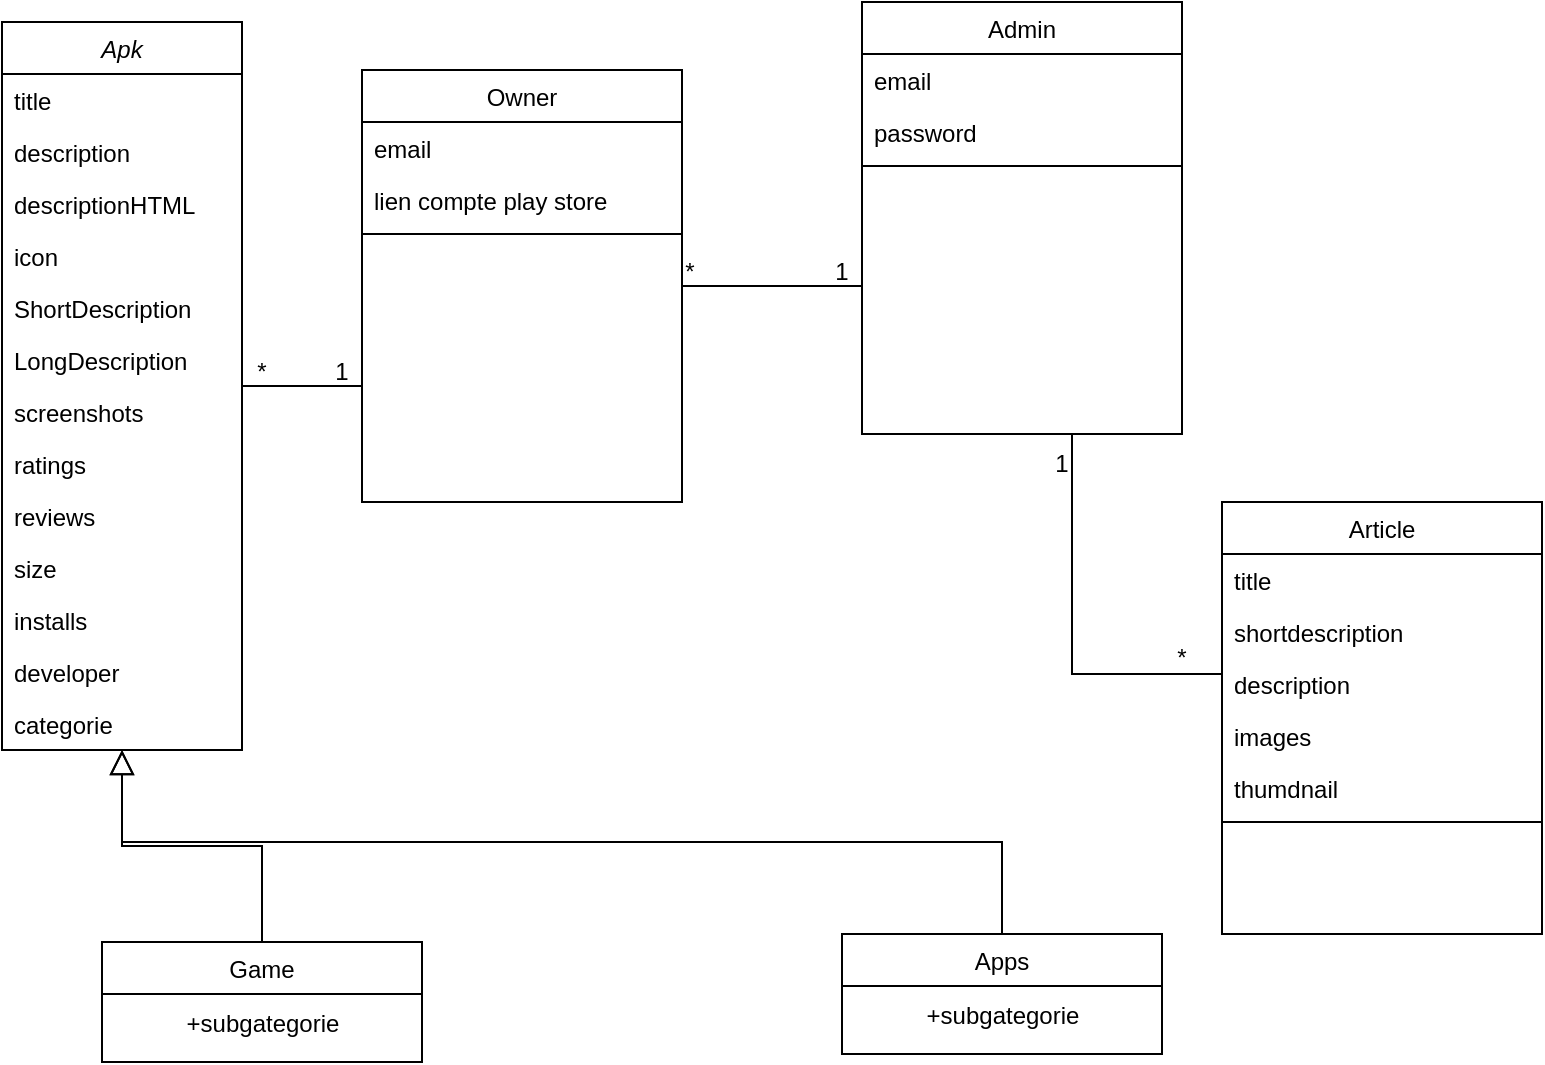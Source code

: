 <mxfile version="21.6.2" type="github" pages="5">
  <diagram id="C5RBs43oDa-KdzZeNtuy" name="diagrame de class">
    <mxGraphModel dx="1720" dy="764" grid="1" gridSize="10" guides="1" tooltips="1" connect="1" arrows="1" fold="1" page="1" pageScale="1" pageWidth="827" pageHeight="1169" math="0" shadow="0">
      <root>
        <mxCell id="WIyWlLk6GJQsqaUBKTNV-0" />
        <mxCell id="WIyWlLk6GJQsqaUBKTNV-1" parent="WIyWlLk6GJQsqaUBKTNV-0" />
        <mxCell id="zkfFHV4jXpPFQw0GAbJ--0" value="Apk" style="swimlane;fontStyle=2;align=center;verticalAlign=top;childLayout=stackLayout;horizontal=1;startSize=26;horizontalStack=0;resizeParent=1;resizeLast=0;collapsible=1;marginBottom=0;rounded=0;shadow=0;strokeWidth=1;" parent="WIyWlLk6GJQsqaUBKTNV-1" vertex="1">
          <mxGeometry x="40" y="40" width="120" height="364" as="geometry">
            <mxRectangle x="230" y="140" width="160" height="26" as="alternateBounds" />
          </mxGeometry>
        </mxCell>
        <mxCell id="zkfFHV4jXpPFQw0GAbJ--1" value="title" style="text;align=left;verticalAlign=top;spacingLeft=4;spacingRight=4;overflow=hidden;rotatable=0;points=[[0,0.5],[1,0.5]];portConstraint=eastwest;" parent="zkfFHV4jXpPFQw0GAbJ--0" vertex="1">
          <mxGeometry y="26" width="120" height="26" as="geometry" />
        </mxCell>
        <mxCell id="a1Oi_Ky5pciejbNv0Awz-40" value="description" style="text;align=left;verticalAlign=top;spacingLeft=4;spacingRight=4;overflow=hidden;rotatable=0;points=[[0,0.5],[1,0.5]];portConstraint=eastwest;" parent="zkfFHV4jXpPFQw0GAbJ--0" vertex="1">
          <mxGeometry y="52" width="120" height="26" as="geometry" />
        </mxCell>
        <mxCell id="a1Oi_Ky5pciejbNv0Awz-41" value="descriptionHTML" style="text;align=left;verticalAlign=top;spacingLeft=4;spacingRight=4;overflow=hidden;rotatable=0;points=[[0,0.5],[1,0.5]];portConstraint=eastwest;" parent="zkfFHV4jXpPFQw0GAbJ--0" vertex="1">
          <mxGeometry y="78" width="120" height="26" as="geometry" />
        </mxCell>
        <mxCell id="a1Oi_Ky5pciejbNv0Awz-2" value="icon" style="text;align=left;verticalAlign=top;spacingLeft=4;spacingRight=4;overflow=hidden;rotatable=0;points=[[0,0.5],[1,0.5]];portConstraint=eastwest;rounded=0;shadow=0;html=0;" parent="zkfFHV4jXpPFQw0GAbJ--0" vertex="1">
          <mxGeometry y="104" width="120" height="26" as="geometry" />
        </mxCell>
        <mxCell id="zkfFHV4jXpPFQw0GAbJ--3" value="ShortDescription" style="text;align=left;verticalAlign=top;spacingLeft=4;spacingRight=4;overflow=hidden;rotatable=0;points=[[0,0.5],[1,0.5]];portConstraint=eastwest;rounded=0;shadow=0;html=0;" parent="zkfFHV4jXpPFQw0GAbJ--0" vertex="1">
          <mxGeometry y="130" width="120" height="26" as="geometry" />
        </mxCell>
        <mxCell id="zkfFHV4jXpPFQw0GAbJ--5" value="LongDescription" style="text;align=left;verticalAlign=top;spacingLeft=4;spacingRight=4;overflow=hidden;rotatable=0;points=[[0,0.5],[1,0.5]];portConstraint=eastwest;" parent="zkfFHV4jXpPFQw0GAbJ--0" vertex="1">
          <mxGeometry y="156" width="120" height="26" as="geometry" />
        </mxCell>
        <mxCell id="a1Oi_Ky5pciejbNv0Awz-38" value="screenshots" style="text;align=left;verticalAlign=top;spacingLeft=4;spacingRight=4;overflow=hidden;rotatable=0;points=[[0,0.5],[1,0.5]];portConstraint=eastwest;rounded=0;shadow=0;html=0;" parent="zkfFHV4jXpPFQw0GAbJ--0" vertex="1">
          <mxGeometry y="182" width="120" height="26" as="geometry" />
        </mxCell>
        <mxCell id="a1Oi_Ky5pciejbNv0Awz-42" value="ratings" style="text;align=left;verticalAlign=top;spacingLeft=4;spacingRight=4;overflow=hidden;rotatable=0;points=[[0,0.5],[1,0.5]];portConstraint=eastwest;rounded=0;shadow=0;html=0;" parent="zkfFHV4jXpPFQw0GAbJ--0" vertex="1">
          <mxGeometry y="208" width="120" height="26" as="geometry" />
        </mxCell>
        <mxCell id="a1Oi_Ky5pciejbNv0Awz-43" value="reviews" style="text;align=left;verticalAlign=top;spacingLeft=4;spacingRight=4;overflow=hidden;rotatable=0;points=[[0,0.5],[1,0.5]];portConstraint=eastwest;rounded=0;shadow=0;html=0;" parent="zkfFHV4jXpPFQw0GAbJ--0" vertex="1">
          <mxGeometry y="234" width="120" height="26" as="geometry" />
        </mxCell>
        <mxCell id="a1Oi_Ky5pciejbNv0Awz-39" value="size" style="text;align=left;verticalAlign=top;spacingLeft=4;spacingRight=4;overflow=hidden;rotatable=0;points=[[0,0.5],[1,0.5]];portConstraint=eastwest;rounded=0;shadow=0;html=0;" parent="zkfFHV4jXpPFQw0GAbJ--0" vertex="1">
          <mxGeometry y="260" width="120" height="26" as="geometry" />
        </mxCell>
        <mxCell id="a1Oi_Ky5pciejbNv0Awz-44" value="installs" style="text;align=left;verticalAlign=top;spacingLeft=4;spacingRight=4;overflow=hidden;rotatable=0;points=[[0,0.5],[1,0.5]];portConstraint=eastwest;rounded=0;shadow=0;html=0;" parent="zkfFHV4jXpPFQw0GAbJ--0" vertex="1">
          <mxGeometry y="286" width="120" height="26" as="geometry" />
        </mxCell>
        <mxCell id="a1Oi_Ky5pciejbNv0Awz-45" value="developer" style="text;align=left;verticalAlign=top;spacingLeft=4;spacingRight=4;overflow=hidden;rotatable=0;points=[[0,0.5],[1,0.5]];portConstraint=eastwest;rounded=0;shadow=0;html=0;" parent="zkfFHV4jXpPFQw0GAbJ--0" vertex="1">
          <mxGeometry y="312" width="120" height="26" as="geometry" />
        </mxCell>
        <mxCell id="XHYxRueolxexjnhZCUnx-1" value="categorie" style="text;align=left;verticalAlign=top;spacingLeft=4;spacingRight=4;overflow=hidden;rotatable=0;points=[[0,0.5],[1,0.5]];portConstraint=eastwest;rounded=0;shadow=0;html=0;" parent="zkfFHV4jXpPFQw0GAbJ--0" vertex="1">
          <mxGeometry y="338" width="120" height="26" as="geometry" />
        </mxCell>
        <mxCell id="zkfFHV4jXpPFQw0GAbJ--6" value="Game" style="swimlane;fontStyle=0;align=center;verticalAlign=top;childLayout=stackLayout;horizontal=1;startSize=26;horizontalStack=0;resizeParent=1;resizeLast=0;collapsible=1;marginBottom=0;rounded=0;shadow=0;strokeWidth=1;" parent="WIyWlLk6GJQsqaUBKTNV-1" vertex="1">
          <mxGeometry x="90" y="500" width="160" height="60" as="geometry">
            <mxRectangle x="130" y="380" width="160" height="26" as="alternateBounds" />
          </mxGeometry>
        </mxCell>
        <mxCell id="pOyd4cFtWFPGemgZgTzs-2" value="+subgategorie" style="text;html=1;align=center;verticalAlign=middle;resizable=0;points=[];autosize=1;strokeColor=none;fillColor=none;" parent="zkfFHV4jXpPFQw0GAbJ--6" vertex="1">
          <mxGeometry y="26" width="160" height="30" as="geometry" />
        </mxCell>
        <mxCell id="zkfFHV4jXpPFQw0GAbJ--12" value="" style="endArrow=block;endSize=10;endFill=0;shadow=0;strokeWidth=1;rounded=0;edgeStyle=elbowEdgeStyle;elbow=vertical;" parent="WIyWlLk6GJQsqaUBKTNV-1" source="zkfFHV4jXpPFQw0GAbJ--6" target="zkfFHV4jXpPFQw0GAbJ--0" edge="1">
          <mxGeometry width="160" relative="1" as="geometry">
            <mxPoint x="200" y="203" as="sourcePoint" />
            <mxPoint x="200" y="203" as="targetPoint" />
          </mxGeometry>
        </mxCell>
        <mxCell id="zkfFHV4jXpPFQw0GAbJ--13" value="Apps" style="swimlane;fontStyle=0;align=center;verticalAlign=top;childLayout=stackLayout;horizontal=1;startSize=26;horizontalStack=0;resizeParent=1;resizeLast=0;collapsible=1;marginBottom=0;rounded=0;shadow=0;strokeWidth=1;" parent="WIyWlLk6GJQsqaUBKTNV-1" vertex="1">
          <mxGeometry x="460" y="496" width="160" height="60" as="geometry">
            <mxRectangle x="340" y="380" width="170" height="26" as="alternateBounds" />
          </mxGeometry>
        </mxCell>
        <mxCell id="pOyd4cFtWFPGemgZgTzs-1" value="+subgategorie" style="text;html=1;align=center;verticalAlign=middle;resizable=0;points=[];autosize=1;strokeColor=none;fillColor=none;" parent="zkfFHV4jXpPFQw0GAbJ--13" vertex="1">
          <mxGeometry y="26" width="160" height="30" as="geometry" />
        </mxCell>
        <mxCell id="zkfFHV4jXpPFQw0GAbJ--16" value="" style="endArrow=block;endSize=10;endFill=0;shadow=0;strokeWidth=1;rounded=0;edgeStyle=elbowEdgeStyle;elbow=vertical;" parent="WIyWlLk6GJQsqaUBKTNV-1" source="zkfFHV4jXpPFQw0GAbJ--13" target="zkfFHV4jXpPFQw0GAbJ--0" edge="1">
          <mxGeometry width="160" relative="1" as="geometry">
            <mxPoint x="210" y="373" as="sourcePoint" />
            <mxPoint x="310" y="271" as="targetPoint" />
          </mxGeometry>
        </mxCell>
        <mxCell id="zkfFHV4jXpPFQw0GAbJ--17" value="Article" style="swimlane;fontStyle=0;align=center;verticalAlign=top;childLayout=stackLayout;horizontal=1;startSize=26;horizontalStack=0;resizeParent=1;resizeLast=0;collapsible=1;marginBottom=0;rounded=0;shadow=0;strokeWidth=1;" parent="WIyWlLk6GJQsqaUBKTNV-1" vertex="1">
          <mxGeometry x="650" y="280" width="160" height="216" as="geometry">
            <mxRectangle x="570" y="100" width="160" height="26" as="alternateBounds" />
          </mxGeometry>
        </mxCell>
        <mxCell id="zkfFHV4jXpPFQw0GAbJ--18" value="title" style="text;align=left;verticalAlign=top;spacingLeft=4;spacingRight=4;overflow=hidden;rotatable=0;points=[[0,0.5],[1,0.5]];portConstraint=eastwest;" parent="zkfFHV4jXpPFQw0GAbJ--17" vertex="1">
          <mxGeometry y="26" width="160" height="26" as="geometry" />
        </mxCell>
        <mxCell id="zkfFHV4jXpPFQw0GAbJ--19" value="shortdescription" style="text;align=left;verticalAlign=top;spacingLeft=4;spacingRight=4;overflow=hidden;rotatable=0;points=[[0,0.5],[1,0.5]];portConstraint=eastwest;rounded=0;shadow=0;html=0;" parent="zkfFHV4jXpPFQw0GAbJ--17" vertex="1">
          <mxGeometry y="52" width="160" height="26" as="geometry" />
        </mxCell>
        <mxCell id="zkfFHV4jXpPFQw0GAbJ--20" value="description" style="text;align=left;verticalAlign=top;spacingLeft=4;spacingRight=4;overflow=hidden;rotatable=0;points=[[0,0.5],[1,0.5]];portConstraint=eastwest;rounded=0;shadow=0;html=0;" parent="zkfFHV4jXpPFQw0GAbJ--17" vertex="1">
          <mxGeometry y="78" width="160" height="26" as="geometry" />
        </mxCell>
        <mxCell id="zkfFHV4jXpPFQw0GAbJ--21" value="images" style="text;align=left;verticalAlign=top;spacingLeft=4;spacingRight=4;overflow=hidden;rotatable=0;points=[[0,0.5],[1,0.5]];portConstraint=eastwest;rounded=0;shadow=0;html=0;" parent="zkfFHV4jXpPFQw0GAbJ--17" vertex="1">
          <mxGeometry y="104" width="160" height="26" as="geometry" />
        </mxCell>
        <mxCell id="zkfFHV4jXpPFQw0GAbJ--22" value="thumdnail" style="text;align=left;verticalAlign=top;spacingLeft=4;spacingRight=4;overflow=hidden;rotatable=0;points=[[0,0.5],[1,0.5]];portConstraint=eastwest;rounded=0;shadow=0;html=0;" parent="zkfFHV4jXpPFQw0GAbJ--17" vertex="1">
          <mxGeometry y="130" width="160" height="26" as="geometry" />
        </mxCell>
        <mxCell id="zkfFHV4jXpPFQw0GAbJ--23" value="" style="line;html=1;strokeWidth=1;align=left;verticalAlign=middle;spacingTop=-1;spacingLeft=3;spacingRight=3;rotatable=0;labelPosition=right;points=[];portConstraint=eastwest;" parent="zkfFHV4jXpPFQw0GAbJ--17" vertex="1">
          <mxGeometry y="156" width="160" height="8" as="geometry" />
        </mxCell>
        <mxCell id="_H7iqelX0kw2jRbqX-JL-0" value="Owner" style="swimlane;fontStyle=0;align=center;verticalAlign=top;childLayout=stackLayout;horizontal=1;startSize=26;horizontalStack=0;resizeParent=1;resizeLast=0;collapsible=1;marginBottom=0;rounded=0;shadow=0;strokeWidth=1;" vertex="1" parent="WIyWlLk6GJQsqaUBKTNV-1">
          <mxGeometry x="220" y="64" width="160" height="216" as="geometry">
            <mxRectangle x="570" y="100" width="160" height="26" as="alternateBounds" />
          </mxGeometry>
        </mxCell>
        <mxCell id="_H7iqelX0kw2jRbqX-JL-1" value="email" style="text;align=left;verticalAlign=top;spacingLeft=4;spacingRight=4;overflow=hidden;rotatable=0;points=[[0,0.5],[1,0.5]];portConstraint=eastwest;" vertex="1" parent="_H7iqelX0kw2jRbqX-JL-0">
          <mxGeometry y="26" width="160" height="26" as="geometry" />
        </mxCell>
        <mxCell id="_H7iqelX0kw2jRbqX-JL-2" value="lien compte play store" style="text;align=left;verticalAlign=top;spacingLeft=4;spacingRight=4;overflow=hidden;rotatable=0;points=[[0,0.5],[1,0.5]];portConstraint=eastwest;rounded=0;shadow=0;html=0;" vertex="1" parent="_H7iqelX0kw2jRbqX-JL-0">
          <mxGeometry y="52" width="160" height="26" as="geometry" />
        </mxCell>
        <mxCell id="_H7iqelX0kw2jRbqX-JL-6" value="" style="line;html=1;strokeWidth=1;align=left;verticalAlign=middle;spacingTop=-1;spacingLeft=3;spacingRight=3;rotatable=0;labelPosition=right;points=[];portConstraint=eastwest;" vertex="1" parent="_H7iqelX0kw2jRbqX-JL-0">
          <mxGeometry y="78" width="160" height="8" as="geometry" />
        </mxCell>
        <mxCell id="_H7iqelX0kw2jRbqX-JL-7" value="" style="endArrow=none;html=1;rounded=0;" edge="1" parent="WIyWlLk6GJQsqaUBKTNV-1" target="zkfFHV4jXpPFQw0GAbJ--0">
          <mxGeometry width="50" height="50" relative="1" as="geometry">
            <mxPoint x="220" y="222" as="sourcePoint" />
            <mxPoint x="530" y="300" as="targetPoint" />
          </mxGeometry>
        </mxCell>
        <mxCell id="_H7iqelX0kw2jRbqX-JL-8" value="Admin" style="swimlane;fontStyle=0;align=center;verticalAlign=top;childLayout=stackLayout;horizontal=1;startSize=26;horizontalStack=0;resizeParent=1;resizeLast=0;collapsible=1;marginBottom=0;rounded=0;shadow=0;strokeWidth=1;" vertex="1" parent="WIyWlLk6GJQsqaUBKTNV-1">
          <mxGeometry x="470" y="30" width="160" height="216" as="geometry">
            <mxRectangle x="570" y="100" width="160" height="26" as="alternateBounds" />
          </mxGeometry>
        </mxCell>
        <mxCell id="_H7iqelX0kw2jRbqX-JL-9" value="email" style="text;align=left;verticalAlign=top;spacingLeft=4;spacingRight=4;overflow=hidden;rotatable=0;points=[[0,0.5],[1,0.5]];portConstraint=eastwest;" vertex="1" parent="_H7iqelX0kw2jRbqX-JL-8">
          <mxGeometry y="26" width="160" height="26" as="geometry" />
        </mxCell>
        <mxCell id="_H7iqelX0kw2jRbqX-JL-10" value="password" style="text;align=left;verticalAlign=top;spacingLeft=4;spacingRight=4;overflow=hidden;rotatable=0;points=[[0,0.5],[1,0.5]];portConstraint=eastwest;rounded=0;shadow=0;html=0;" vertex="1" parent="_H7iqelX0kw2jRbqX-JL-8">
          <mxGeometry y="52" width="160" height="26" as="geometry" />
        </mxCell>
        <mxCell id="_H7iqelX0kw2jRbqX-JL-14" value="" style="line;html=1;strokeWidth=1;align=left;verticalAlign=middle;spacingTop=-1;spacingLeft=3;spacingRight=3;rotatable=0;labelPosition=right;points=[];portConstraint=eastwest;" vertex="1" parent="_H7iqelX0kw2jRbqX-JL-8">
          <mxGeometry y="78" width="160" height="8" as="geometry" />
        </mxCell>
        <mxCell id="_H7iqelX0kw2jRbqX-JL-21" value="" style="endArrow=none;html=1;rounded=0;exitX=1;exitY=0.5;exitDx=0;exitDy=0;" edge="1" parent="WIyWlLk6GJQsqaUBKTNV-1" source="_H7iqelX0kw2jRbqX-JL-0">
          <mxGeometry width="50" height="50" relative="1" as="geometry">
            <mxPoint x="370" y="170" as="sourcePoint" />
            <mxPoint x="470" y="172" as="targetPoint" />
          </mxGeometry>
        </mxCell>
        <mxCell id="_H7iqelX0kw2jRbqX-JL-31" value="" style="shape=partialRectangle;whiteSpace=wrap;html=1;bottom=0;right=0;fillColor=none;rotation=-90;" vertex="1" parent="WIyWlLk6GJQsqaUBKTNV-1">
          <mxGeometry x="552" y="269" width="120" height="74" as="geometry" />
        </mxCell>
        <mxCell id="_H7iqelX0kw2jRbqX-JL-34" value="*" style="text;strokeColor=none;align=center;fillColor=none;html=1;verticalAlign=middle;whiteSpace=wrap;rounded=0;" vertex="1" parent="WIyWlLk6GJQsqaUBKTNV-1">
          <mxGeometry x="140" y="200" width="60" height="30" as="geometry" />
        </mxCell>
        <mxCell id="_H7iqelX0kw2jRbqX-JL-35" value="1" style="text;strokeColor=none;align=center;fillColor=none;html=1;verticalAlign=middle;whiteSpace=wrap;rounded=0;" vertex="1" parent="WIyWlLk6GJQsqaUBKTNV-1">
          <mxGeometry x="180" y="200" width="60" height="30" as="geometry" />
        </mxCell>
        <mxCell id="_H7iqelX0kw2jRbqX-JL-36" value="*" style="text;strokeColor=none;align=center;fillColor=none;html=1;verticalAlign=middle;whiteSpace=wrap;rounded=0;" vertex="1" parent="WIyWlLk6GJQsqaUBKTNV-1">
          <mxGeometry x="354" y="150" width="60" height="30" as="geometry" />
        </mxCell>
        <mxCell id="_H7iqelX0kw2jRbqX-JL-37" value="1" style="text;strokeColor=none;align=center;fillColor=none;html=1;verticalAlign=middle;whiteSpace=wrap;rounded=0;" vertex="1" parent="WIyWlLk6GJQsqaUBKTNV-1">
          <mxGeometry x="430" y="150" width="60" height="30" as="geometry" />
        </mxCell>
        <mxCell id="_H7iqelX0kw2jRbqX-JL-38" value="*" style="text;strokeColor=none;align=center;fillColor=none;html=1;verticalAlign=middle;whiteSpace=wrap;rounded=0;" vertex="1" parent="WIyWlLk6GJQsqaUBKTNV-1">
          <mxGeometry x="600" y="343" width="60" height="30" as="geometry" />
        </mxCell>
        <mxCell id="_H7iqelX0kw2jRbqX-JL-39" value="1" style="text;strokeColor=none;align=center;fillColor=none;html=1;verticalAlign=middle;whiteSpace=wrap;rounded=0;" vertex="1" parent="WIyWlLk6GJQsqaUBKTNV-1">
          <mxGeometry x="540" y="246" width="60" height="30" as="geometry" />
        </mxCell>
      </root>
    </mxGraphModel>
  </diagram>
  <diagram id="9x3FUVSs3cE9I3kzrcLE" name="use case">
    <mxGraphModel dx="1843" dy="819" grid="1" gridSize="10" guides="1" tooltips="1" connect="1" arrows="1" fold="1" page="1" pageScale="1" pageWidth="827" pageHeight="1169" math="0" shadow="0">
      <root>
        <mxCell id="0" />
        <mxCell id="1" parent="0" />
        <mxCell id="oyxYC7p3GmtmiMxruvlk-2" value="Admin" style="shape=umlActor;verticalLabelPosition=bottom;verticalAlign=top;html=1;outlineConnect=0;" parent="1" vertex="1">
          <mxGeometry x="260" y="630" width="30" height="60" as="geometry" />
        </mxCell>
        <mxCell id="oyxYC7p3GmtmiMxruvlk-3" value="Consulter les Applications" style="ellipse;whiteSpace=wrap;html=1;" parent="1" vertex="1">
          <mxGeometry x="460" y="800" width="240" height="60" as="geometry" />
        </mxCell>
        <mxCell id="oyxYC7p3GmtmiMxruvlk-4" value="Gerer Les Application" style="ellipse;whiteSpace=wrap;html=1;" parent="1" vertex="1">
          <mxGeometry x="490" y="680" width="240" height="60" as="geometry" />
        </mxCell>
        <mxCell id="oyxYC7p3GmtmiMxruvlk-7" value="" style="endArrow=none;html=1;rounded=0;exitX=0.5;exitY=0.5;exitDx=0;exitDy=0;exitPerimeter=0;entryX=0.02;entryY=0.687;entryDx=0;entryDy=0;entryPerimeter=0;" parent="1" source="oyxYC7p3GmtmiMxruvlk-1" target="oyxYC7p3GmtmiMxruvlk-3" edge="1">
          <mxGeometry width="50" height="50" relative="1" as="geometry">
            <mxPoint x="520" y="600" as="sourcePoint" />
            <mxPoint x="570" y="550" as="targetPoint" />
          </mxGeometry>
        </mxCell>
        <mxCell id="oyxYC7p3GmtmiMxruvlk-8" value="" style="endArrow=none;html=1;rounded=0;exitX=0.5;exitY=0.5;exitDx=0;exitDy=0;exitPerimeter=0;entryX=0.028;entryY=0.36;entryDx=0;entryDy=0;entryPerimeter=0;" parent="1" source="oyxYC7p3GmtmiMxruvlk-2" target="oyxYC7p3GmtmiMxruvlk-4" edge="1">
          <mxGeometry width="50" height="50" relative="1" as="geometry">
            <mxPoint x="520" y="830" as="sourcePoint" />
            <mxPoint x="570" y="780" as="targetPoint" />
          </mxGeometry>
        </mxCell>
        <mxCell id="oyxYC7p3GmtmiMxruvlk-14" value="Telecharger les Applications" style="ellipse;whiteSpace=wrap;html=1;" parent="1" vertex="1">
          <mxGeometry x="450" y="890" width="240" height="60" as="geometry" />
        </mxCell>
        <mxCell id="oyxYC7p3GmtmiMxruvlk-15" value="" style="endArrow=none;html=1;rounded=0;exitX=0.5;exitY=0.5;exitDx=0;exitDy=0;exitPerimeter=0;entryX=0;entryY=0.5;entryDx=0;entryDy=0;" parent="1" source="oyxYC7p3GmtmiMxruvlk-1" target="oyxYC7p3GmtmiMxruvlk-14" edge="1">
          <mxGeometry width="50" height="50" relative="1" as="geometry">
            <mxPoint x="285" y="410" as="sourcePoint" />
            <mxPoint x="420" y="440" as="targetPoint" />
          </mxGeometry>
        </mxCell>
        <mxCell id="oyxYC7p3GmtmiMxruvlk-17" value="Authentification" style="ellipse;whiteSpace=wrap;html=1;" parent="1" vertex="1">
          <mxGeometry x="860" y="610" width="240" height="60" as="geometry" />
        </mxCell>
        <mxCell id="oyxYC7p3GmtmiMxruvlk-21" value="Gerer Les Articles" style="ellipse;whiteSpace=wrap;html=1;" parent="1" vertex="1">
          <mxGeometry x="480" y="530" width="240" height="60" as="geometry" />
        </mxCell>
        <mxCell id="oyxYC7p3GmtmiMxruvlk-22" value="" style="endArrow=none;html=1;rounded=0;exitX=0.5;exitY=0.5;exitDx=0;exitDy=0;exitPerimeter=0;entryX=0;entryY=0.5;entryDx=0;entryDy=0;" parent="1" source="oyxYC7p3GmtmiMxruvlk-2" target="oyxYC7p3GmtmiMxruvlk-21" edge="1">
          <mxGeometry width="50" height="50" relative="1" as="geometry">
            <mxPoint x="275" y="740" as="sourcePoint" />
            <mxPoint x="430" y="740" as="targetPoint" />
          </mxGeometry>
        </mxCell>
        <mxCell id="oyxYC7p3GmtmiMxruvlk-27" value="Extends" style="endArrow=block;endSize=16;endFill=0;html=1;rounded=0;entryX=0.5;entryY=0;entryDx=0;entryDy=0;entryPerimeter=0;" parent="1" source="oyxYC7p3GmtmiMxruvlk-2" edge="1" target="oyxYC7p3GmtmiMxruvlk-1">
          <mxGeometry width="160" relative="1" as="geometry">
            <mxPoint x="240" y="870" as="sourcePoint" />
            <mxPoint x="240" y="680" as="targetPoint" />
          </mxGeometry>
        </mxCell>
        <mxCell id="oyxYC7p3GmtmiMxruvlk-28" value="&amp;lt;&amp;lt;include&amp;gt;&amp;gt;" style="endArrow=open;endSize=12;dashed=1;html=1;rounded=0;exitX=1;exitY=0.5;exitDx=0;exitDy=0;entryX=0.102;entryY=0.122;entryDx=0;entryDy=0;entryPerimeter=0;" parent="1" source="oyxYC7p3GmtmiMxruvlk-21" target="oyxYC7p3GmtmiMxruvlk-17" edge="1">
          <mxGeometry width="160" relative="1" as="geometry">
            <mxPoint x="480" y="620" as="sourcePoint" />
            <mxPoint x="780" y="730" as="targetPoint" />
          </mxGeometry>
        </mxCell>
        <mxCell id="oyxYC7p3GmtmiMxruvlk-30" value="&amp;lt;&amp;lt;include&amp;gt;&amp;gt;" style="endArrow=open;endSize=12;dashed=1;html=1;rounded=0;exitX=1;exitY=0.5;exitDx=0;exitDy=0;entryX=0.199;entryY=0.937;entryDx=0;entryDy=0;entryPerimeter=0;" parent="1" source="oyxYC7p3GmtmiMxruvlk-4" target="oyxYC7p3GmtmiMxruvlk-17" edge="1">
          <mxGeometry width="160" relative="1" as="geometry">
            <mxPoint x="670" y="820" as="sourcePoint" />
            <mxPoint x="824" y="873" as="targetPoint" />
          </mxGeometry>
        </mxCell>
        <mxCell id="18bco8BzDq-YY5OEev9_-1" value="&lt;font style=&quot;font-size: 12px;&quot;&gt;Consulter les articles&lt;/font&gt;" style="ellipse;whiteSpace=wrap;html=1;fontSize=16;" parent="1" vertex="1">
          <mxGeometry x="450" y="980" width="240" height="50" as="geometry" />
        </mxCell>
        <mxCell id="18bco8BzDq-YY5OEev9_-2" value="" style="endArrow=none;html=1;rounded=0;fontSize=12;startSize=8;endSize=8;curved=1;exitX=0.5;exitY=0.5;exitDx=0;exitDy=0;exitPerimeter=0;entryX=0.032;entryY=0.344;entryDx=0;entryDy=0;entryPerimeter=0;" parent="1" source="oyxYC7p3GmtmiMxruvlk-1" target="18bco8BzDq-YY5OEev9_-1" edge="1">
          <mxGeometry width="50" height="50" relative="1" as="geometry">
            <mxPoint x="660" y="520" as="sourcePoint" />
            <mxPoint x="710" y="470" as="targetPoint" />
          </mxGeometry>
        </mxCell>
        <mxCell id="jN1XXJQR6XUfSajiJQBv-1" value="owner application" style="shape=umlActor;verticalLabelPosition=bottom;verticalAlign=top;html=1;outlineConnect=0;" vertex="1" parent="1">
          <mxGeometry x="260" y="350" width="30" height="60" as="geometry" />
        </mxCell>
        <mxCell id="jN1XXJQR6XUfSajiJQBv-2" value="Espace d&#39;application" style="ellipse;whiteSpace=wrap;html=1;" vertex="1" parent="1">
          <mxGeometry x="490" y="350" width="240" height="60" as="geometry" />
        </mxCell>
        <mxCell id="jN1XXJQR6XUfSajiJQBv-3" value="Authentification" style="ellipse;whiteSpace=wrap;html=1;" vertex="1" parent="1">
          <mxGeometry x="890" y="350" width="240" height="60" as="geometry" />
        </mxCell>
        <mxCell id="jN1XXJQR6XUfSajiJQBv-4" value="Extends" style="endArrow=block;endSize=16;endFill=0;html=1;rounded=0;" edge="1" parent="1" source="oyxYC7p3GmtmiMxruvlk-2">
          <mxGeometry width="160" relative="1" as="geometry">
            <mxPoint x="310" y="1000" as="sourcePoint" />
            <mxPoint x="275" y="430" as="targetPoint" />
          </mxGeometry>
        </mxCell>
        <mxCell id="jN1XXJQR6XUfSajiJQBv-6" value="" style="endArrow=none;html=1;rounded=0;exitX=0.5;exitY=0.5;exitDx=0;exitDy=0;exitPerimeter=0;entryX=0;entryY=0.5;entryDx=0;entryDy=0;" edge="1" parent="1" source="jN1XXJQR6XUfSajiJQBv-1" target="jN1XXJQR6XUfSajiJQBv-2">
          <mxGeometry width="50" height="50" relative="1" as="geometry">
            <mxPoint x="290" y="870" as="sourcePoint" />
            <mxPoint x="452" y="932" as="targetPoint" />
          </mxGeometry>
        </mxCell>
        <mxCell id="jN1XXJQR6XUfSajiJQBv-7" value="&amp;lt;&amp;lt;include&amp;gt;&amp;gt;" style="endArrow=open;endSize=12;dashed=1;html=1;rounded=0;entryX=0;entryY=0.5;entryDx=0;entryDy=0;" edge="1" parent="1" target="jN1XXJQR6XUfSajiJQBv-3">
          <mxGeometry width="160" relative="1" as="geometry">
            <mxPoint x="730" y="380" as="sourcePoint" />
            <mxPoint x="858" y="820" as="targetPoint" />
          </mxGeometry>
        </mxCell>
        <mxCell id="oyxYC7p3GmtmiMxruvlk-1" value="User" style="shape=umlActor;verticalLabelPosition=bottom;verticalAlign=top;html=1;outlineConnect=0;" parent="1" vertex="1">
          <mxGeometry x="260" y="910" width="30" height="60" as="geometry" />
        </mxCell>
        <mxCell id="C_IlHXuLo4t96ccv80K1-9" value="Gerer Les Comptes Owner" style="ellipse;whiteSpace=wrap;html=1;" vertex="1" parent="1">
          <mxGeometry x="480" y="610" width="240" height="60" as="geometry" />
        </mxCell>
        <mxCell id="C_IlHXuLo4t96ccv80K1-10" value="&amp;lt;&amp;lt;include&amp;gt;&amp;gt;" style="endArrow=open;endSize=12;dashed=1;html=1;rounded=0;exitX=1;exitY=0.405;exitDx=0;exitDy=0;entryX=0;entryY=0.5;entryDx=0;entryDy=0;exitPerimeter=0;" edge="1" parent="1" source="C_IlHXuLo4t96ccv80K1-9" target="oyxYC7p3GmtmiMxruvlk-17">
          <mxGeometry width="160" relative="1" as="geometry">
            <mxPoint x="730" y="570" as="sourcePoint" />
            <mxPoint x="894" y="627" as="targetPoint" />
          </mxGeometry>
        </mxCell>
        <mxCell id="C_IlHXuLo4t96ccv80K1-11" value="" style="endArrow=none;html=1;rounded=0;exitX=0.5;exitY=0.5;exitDx=0;exitDy=0;exitPerimeter=0;entryX=0.031;entryY=0.356;entryDx=0;entryDy=0;entryPerimeter=0;" edge="1" parent="1" source="oyxYC7p3GmtmiMxruvlk-2" target="C_IlHXuLo4t96ccv80K1-9">
          <mxGeometry width="50" height="50" relative="1" as="geometry">
            <mxPoint x="285" y="670" as="sourcePoint" />
            <mxPoint x="490" y="570" as="targetPoint" />
          </mxGeometry>
        </mxCell>
      </root>
    </mxGraphModel>
  </diagram>
  <diagram id="LFkCnb4qeMZyGFHx7Eqo" name="sequenceAdmin">
    <mxGraphModel dx="1690" dy="573" grid="0" gridSize="10" guides="1" tooltips="1" connect="1" arrows="1" fold="1" page="0" pageScale="1" pageWidth="827" pageHeight="1169" math="0" shadow="0">
      <root>
        <mxCell id="0" />
        <mxCell id="1" parent="0" />
        <mxCell id="Ls_dzNmJnzylHjJiiB_Z-13" value="&lt;div style=&quot;&quot;&gt;&lt;br&gt;&lt;/div&gt;" style="shape=umlLifeline;perimeter=lifelinePerimeter;whiteSpace=wrap;html=1;container=1;dropTarget=0;collapsible=0;recursiveResize=0;outlineConnect=0;portConstraint=eastwest;newEdgeStyle={&quot;edgeStyle&quot;:&quot;elbowEdgeStyle&quot;,&quot;elbow&quot;:&quot;vertical&quot;,&quot;curved&quot;:0,&quot;rounded&quot;:0};participant=umlActor;fontSize=16;align=right;" parent="1" vertex="1">
          <mxGeometry y="43" width="21.37" height="525" as="geometry" />
        </mxCell>
        <mxCell id="Ls_dzNmJnzylHjJiiB_Z-17" value="" style="html=1;points=[];perimeter=orthogonalPerimeter;outlineConnect=0;targetShapes=umlLifeline;portConstraint=eastwest;newEdgeStyle={&quot;edgeStyle&quot;:&quot;elbowEdgeStyle&quot;,&quot;elbow&quot;:&quot;vertical&quot;,&quot;curved&quot;:0,&quot;rounded&quot;:0};fontSize=16;" parent="Ls_dzNmJnzylHjJiiB_Z-13" vertex="1">
          <mxGeometry x="5" y="55" width="10" height="249" as="geometry" />
        </mxCell>
        <mxCell id="Ls_dzNmJnzylHjJiiB_Z-23" value="" style="endArrow=block;endSize=16;endFill=0;html=1;rounded=0;fontSize=12;curved=1;" parent="1" edge="1">
          <mxGeometry width="160" relative="1" as="geometry">
            <mxPoint x="16" y="124" as="sourcePoint" />
            <mxPoint x="279" y="124" as="targetPoint" />
          </mxGeometry>
        </mxCell>
        <mxCell id="Ls_dzNmJnzylHjJiiB_Z-24" value="&lt;font style=&quot;font-size: 12px;&quot;&gt;Saisir Email et mot de passe()&lt;/font&gt;" style="text;strokeColor=none;align=center;fillColor=none;html=1;verticalAlign=middle;whiteSpace=wrap;rounded=0;fontSize=16;" parent="1" vertex="1">
          <mxGeometry x="64" y="125" width="174" height="30" as="geometry" />
        </mxCell>
        <mxCell id="Ls_dzNmJnzylHjJiiB_Z-26" value="&lt;font style=&quot;font-size: 13px;&quot;&gt;Admin&lt;/font&gt;" style="text;strokeColor=none;align=center;fillColor=none;html=1;verticalAlign=middle;whiteSpace=wrap;rounded=0;fontSize=16;" parent="1" vertex="1">
          <mxGeometry x="-20" y="9" width="60" height="30" as="geometry" />
        </mxCell>
        <mxCell id="Ls_dzNmJnzylHjJiiB_Z-30" value="&lt;font style=&quot;font-size: 13px;&quot;&gt;View&lt;/font&gt;" style="html=1;whiteSpace=wrap;fontSize=16;" parent="1" vertex="1">
          <mxGeometry x="244" y="44" width="80" height="37" as="geometry" />
        </mxCell>
        <mxCell id="Ls_dzNmJnzylHjJiiB_Z-31" value="" style="endArrow=none;dashed=1;html=1;rounded=0;fontSize=12;startSize=8;endSize=8;curved=1;entryX=0.5;entryY=1;entryDx=0;entryDy=0;" parent="1" source="Ls_dzNmJnzylHjJiiB_Z-32" target="Ls_dzNmJnzylHjJiiB_Z-30" edge="1">
          <mxGeometry width="50" height="50" relative="1" as="geometry">
            <mxPoint x="287" y="398" as="sourcePoint" />
            <mxPoint x="292" y="262" as="targetPoint" />
          </mxGeometry>
        </mxCell>
        <mxCell id="Ls_dzNmJnzylHjJiiB_Z-33" value="" style="endArrow=none;dashed=1;html=1;rounded=0;fontSize=12;startSize=8;endSize=8;curved=1;entryX=0.5;entryY=1;entryDx=0;entryDy=0;" parent="1" target="Ls_dzNmJnzylHjJiiB_Z-32" edge="1">
          <mxGeometry width="50" height="50" relative="1" as="geometry">
            <mxPoint x="284" y="561" as="sourcePoint" />
            <mxPoint x="356" y="135" as="targetPoint" />
          </mxGeometry>
        </mxCell>
        <mxCell id="Ls_dzNmJnzylHjJiiB_Z-32" value="" style="html=1;points=[];perimeter=orthogonalPerimeter;outlineConnect=0;targetShapes=umlLifeline;portConstraint=eastwest;newEdgeStyle={&quot;edgeStyle&quot;:&quot;elbowEdgeStyle&quot;,&quot;elbow&quot;:&quot;vertical&quot;,&quot;curved&quot;:0,&quot;rounded&quot;:0};fontSize=16;" parent="1" vertex="1">
          <mxGeometry x="279" y="125" width="11.2" height="290" as="geometry" />
        </mxCell>
        <mxCell id="Ls_dzNmJnzylHjJiiB_Z-34" value="&lt;font style=&quot;font-size: 13px;&quot;&gt;Service&lt;/font&gt;" style="html=1;whiteSpace=wrap;fontSize=16;" parent="1" vertex="1">
          <mxGeometry x="510" y="44" width="80" height="37" as="geometry" />
        </mxCell>
        <mxCell id="Ls_dzNmJnzylHjJiiB_Z-35" value="" style="endArrow=none;dashed=1;html=1;rounded=0;fontSize=12;startSize=8;endSize=8;curved=1;entryX=0.5;entryY=1;entryDx=0;entryDy=0;" parent="1" target="Ls_dzNmJnzylHjJiiB_Z-34" edge="1">
          <mxGeometry width="50" height="50" relative="1" as="geometry">
            <mxPoint x="550" y="548" as="sourcePoint" />
            <mxPoint x="550" y="135" as="targetPoint" />
          </mxGeometry>
        </mxCell>
        <mxCell id="Ls_dzNmJnzylHjJiiB_Z-36" value="" style="html=1;points=[];perimeter=orthogonalPerimeter;outlineConnect=0;targetShapes=umlLifeline;portConstraint=eastwest;newEdgeStyle={&quot;edgeStyle&quot;:&quot;elbowEdgeStyle&quot;,&quot;elbow&quot;:&quot;vertical&quot;,&quot;curved&quot;:0,&quot;rounded&quot;:0};fontSize=16;" parent="1" vertex="1">
          <mxGeometry x="545" y="156" width="10" height="255" as="geometry" />
        </mxCell>
        <mxCell id="Ls_dzNmJnzylHjJiiB_Z-37" value="&lt;font style=&quot;font-size: 13px;&quot;&gt;Database&lt;/font&gt;" style="html=1;whiteSpace=wrap;fontSize=16;" parent="1" vertex="1">
          <mxGeometry x="715" y="42" width="80" height="37" as="geometry" />
        </mxCell>
        <mxCell id="Ls_dzNmJnzylHjJiiB_Z-38" value="" style="endArrow=none;dashed=1;html=1;rounded=0;fontSize=12;startSize=8;endSize=8;curved=1;entryX=0.5;entryY=1;entryDx=0;entryDy=0;" parent="1" target="Ls_dzNmJnzylHjJiiB_Z-37" edge="1">
          <mxGeometry width="50" height="50" relative="1" as="geometry">
            <mxPoint x="755" y="545" as="sourcePoint" />
            <mxPoint x="755" y="135" as="targetPoint" />
          </mxGeometry>
        </mxCell>
        <mxCell id="Ls_dzNmJnzylHjJiiB_Z-39" value="" style="html=1;points=[];perimeter=orthogonalPerimeter;outlineConnect=0;targetShapes=umlLifeline;portConstraint=eastwest;newEdgeStyle={&quot;edgeStyle&quot;:&quot;elbowEdgeStyle&quot;,&quot;elbow&quot;:&quot;vertical&quot;,&quot;curved&quot;:0,&quot;rounded&quot;:0};fontSize=16;" parent="1" vertex="1">
          <mxGeometry x="750" y="156" width="10" height="243" as="geometry" />
        </mxCell>
        <mxCell id="Ls_dzNmJnzylHjJiiB_Z-40" value="" style="endArrow=block;endSize=16;endFill=0;html=1;rounded=0;fontSize=12;curved=1;" parent="1" edge="1">
          <mxGeometry width="160" relative="1" as="geometry">
            <mxPoint x="289" y="198" as="sourcePoint" />
            <mxPoint x="544" y="198" as="targetPoint" />
          </mxGeometry>
        </mxCell>
        <mxCell id="Ls_dzNmJnzylHjJiiB_Z-41" value="&lt;font style=&quot;font-size: 12px;&quot;&gt;Valider Format Email et mot de passe()&lt;/font&gt;" style="text;strokeColor=none;align=center;fillColor=none;html=1;verticalAlign=middle;whiteSpace=wrap;rounded=0;fontSize=12;" parent="1" vertex="1">
          <mxGeometry x="329" y="204" width="172" height="30" as="geometry" />
        </mxCell>
        <mxCell id="Ls_dzNmJnzylHjJiiB_Z-43" value="" style="endArrow=block;endSize=16;endFill=0;html=1;rounded=0;fontSize=12;curved=1;" parent="1" source="Ls_dzNmJnzylHjJiiB_Z-36" edge="1">
          <mxGeometry width="160" relative="1" as="geometry">
            <mxPoint x="560" y="183" as="sourcePoint" />
            <mxPoint x="747" y="183" as="targetPoint" />
          </mxGeometry>
        </mxCell>
        <mxCell id="Ls_dzNmJnzylHjJiiB_Z-44" value="loop1,3" style="shape=umlFrame;whiteSpace=wrap;html=1;pointerEvents=0;fontSize=16;" parent="1" vertex="1">
          <mxGeometry x="-13" y="244" width="796" height="111" as="geometry" />
        </mxCell>
        <mxCell id="Ls_dzNmJnzylHjJiiB_Z-46" value="" style="endArrow=open;endFill=1;endSize=12;html=1;rounded=0;fontSize=12;curved=1;" parent="1" edge="1">
          <mxGeometry width="160" relative="1" as="geometry">
            <mxPoint x="279" y="285" as="sourcePoint" />
            <mxPoint x="15" y="285" as="targetPoint" />
          </mxGeometry>
        </mxCell>
        <mxCell id="Ls_dzNmJnzylHjJiiB_Z-47" value="" style="endArrow=open;endFill=1;endSize=12;html=1;rounded=0;fontSize=12;curved=1;" parent="1" edge="1">
          <mxGeometry width="160" relative="1" as="geometry">
            <mxPoint x="544" y="287" as="sourcePoint" />
            <mxPoint x="291" y="287.5" as="targetPoint" />
          </mxGeometry>
        </mxCell>
        <mxCell id="Ls_dzNmJnzylHjJiiB_Z-48" value="" style="endArrow=open;endFill=1;endSize=12;html=1;rounded=0;fontSize=12;curved=1;" parent="1" edge="1">
          <mxGeometry width="160" relative="1" as="geometry">
            <mxPoint x="748" y="268" as="sourcePoint" />
            <mxPoint x="553" y="268" as="targetPoint" />
          </mxGeometry>
        </mxCell>
        <mxCell id="Ls_dzNmJnzylHjJiiB_Z-52" value="&lt;font style=&quot;font-size: 12px;&quot;&gt;Verifier Email et mot de passe dans la base de donne()&lt;/font&gt;" style="text;strokeColor=none;align=center;fillColor=none;html=1;verticalAlign=middle;whiteSpace=wrap;rounded=0;fontSize=12;" parent="1" vertex="1">
          <mxGeometry x="561" y="191" width="172" height="30" as="geometry" />
        </mxCell>
        <mxCell id="Ls_dzNmJnzylHjJiiB_Z-53" value="&lt;font style=&quot;font-size: 12px;&quot;&gt;Email ou mot de passe Incorrecte()&lt;/font&gt;" style="text;strokeColor=none;align=center;fillColor=none;html=1;verticalAlign=middle;whiteSpace=wrap;rounded=0;fontSize=12;" parent="1" vertex="1">
          <mxGeometry x="576" y="275" width="172" height="30" as="geometry" />
        </mxCell>
        <mxCell id="Ls_dzNmJnzylHjJiiB_Z-54" value="&lt;font style=&quot;font-size: 12px;&quot;&gt;Email ou mot de passe Incorrecte()&lt;/font&gt;" style="text;strokeColor=none;align=center;fillColor=none;html=1;verticalAlign=middle;whiteSpace=wrap;rounded=0;fontSize=12;" parent="1" vertex="1">
          <mxGeometry x="338" y="292" width="172" height="30" as="geometry" />
        </mxCell>
        <mxCell id="Ls_dzNmJnzylHjJiiB_Z-55" value="Incorrecte" style="text;strokeColor=none;align=center;fillColor=none;html=1;verticalAlign=middle;whiteSpace=wrap;rounded=0;fontSize=12;" parent="1" vertex="1">
          <mxGeometry x="66" y="290" width="172" height="30" as="geometry" />
        </mxCell>
        <mxCell id="Ls_dzNmJnzylHjJiiB_Z-57" value="" style="endArrow=open;endFill=1;endSize=12;html=1;rounded=0;fontSize=12;curved=1;" parent="1" target="Ls_dzNmJnzylHjJiiB_Z-32" edge="1">
          <mxGeometry width="160" relative="1" as="geometry">
            <mxPoint x="16" y="329" as="sourcePoint" />
            <mxPoint x="145" y="329" as="targetPoint" />
          </mxGeometry>
        </mxCell>
        <mxCell id="Ls_dzNmJnzylHjJiiB_Z-58" value="Ressaier" style="text;strokeColor=none;align=center;fillColor=none;html=1;verticalAlign=middle;whiteSpace=wrap;rounded=0;fontSize=12;" parent="1" vertex="1">
          <mxGeometry x="55" y="329" width="172" height="30" as="geometry" />
        </mxCell>
        <mxCell id="Ls_dzNmJnzylHjJiiB_Z-62" value="alt" style="shape=umlFrame;whiteSpace=wrap;html=1;pointerEvents=0;fontSize=16;" parent="1" vertex="1">
          <mxGeometry x="-20" y="151" width="820" height="333" as="geometry" />
        </mxCell>
        <mxCell id="Ls_dzNmJnzylHjJiiB_Z-64" value="else" style="shape=umlFrame;whiteSpace=wrap;html=1;pointerEvents=0;fontSize=16;" parent="1" vertex="1">
          <mxGeometry x="-20" y="375" width="820" height="109" as="geometry" />
        </mxCell>
        <mxCell id="Ls_dzNmJnzylHjJiiB_Z-65" value="" style="endArrow=open;endFill=1;endSize=12;html=1;rounded=0;fontSize=12;curved=1;" parent="1" edge="1">
          <mxGeometry width="160" relative="1" as="geometry">
            <mxPoint x="750" y="399" as="sourcePoint" />
            <mxPoint x="555" y="399" as="targetPoint" />
          </mxGeometry>
        </mxCell>
        <mxCell id="Ls_dzNmJnzylHjJiiB_Z-66" value="&lt;font style=&quot;font-size: 12px;&quot;&gt;Admin Trouve()&lt;/font&gt;" style="text;strokeColor=none;align=center;fillColor=none;html=1;verticalAlign=middle;whiteSpace=wrap;rounded=0;fontSize=12;" parent="1" vertex="1">
          <mxGeometry x="583" y="399" width="172" height="30" as="geometry" />
        </mxCell>
        <mxCell id="Ls_dzNmJnzylHjJiiB_Z-67" value="&lt;font style=&quot;font-size: 12px;&quot;&gt;Redirect La page vers autre()&lt;/font&gt;" style="text;strokeColor=none;align=center;fillColor=none;html=1;verticalAlign=middle;whiteSpace=wrap;rounded=0;fontSize=12;" parent="1" vertex="1">
          <mxGeometry x="355" y="409" width="172" height="30" as="geometry" />
        </mxCell>
        <mxCell id="Ls_dzNmJnzylHjJiiB_Z-68" value="" style="endArrow=open;endFill=1;endSize=12;html=1;rounded=0;fontSize=12;curved=1;" parent="1" source="Ls_dzNmJnzylHjJiiB_Z-36" edge="1">
          <mxGeometry width="160" relative="1" as="geometry">
            <mxPoint x="485.2" y="411" as="sourcePoint" />
            <mxPoint x="290.2" y="411" as="targetPoint" />
          </mxGeometry>
        </mxCell>
        <mxCell id="Ls_dzNmJnzylHjJiiB_Z-69" value="" style="endArrow=open;endFill=1;endSize=12;html=1;rounded=0;fontSize=12;curved=1;" parent="1" source="Ls_dzNmJnzylHjJiiB_Z-32" edge="1">
          <mxGeometry width="160" relative="1" as="geometry">
            <mxPoint x="270.8" y="415" as="sourcePoint" />
            <mxPoint x="16" y="415" as="targetPoint" />
          </mxGeometry>
        </mxCell>
        <mxCell id="Ls_dzNmJnzylHjJiiB_Z-70" value="&lt;font style=&quot;font-size: 12px;&quot;&gt;Dashboard()&lt;/font&gt;" style="text;strokeColor=none;align=center;fillColor=none;html=1;verticalAlign=middle;whiteSpace=wrap;rounded=0;fontSize=12;" parent="1" vertex="1">
          <mxGeometry x="78" y="417" width="172" height="30" as="geometry" />
        </mxCell>
      </root>
    </mxGraphModel>
  </diagram>
  <diagram id="nPiMwICSmOJndpJwCKLi" name="Sequence Client">
    <mxGraphModel dx="1918" dy="1074" grid="0" gridSize="10" guides="1" tooltips="1" connect="1" arrows="0" fold="1" page="0" pageScale="1" pageWidth="827" pageHeight="1169" math="0" shadow="0">
      <root>
        <mxCell id="0" />
        <mxCell id="1" parent="0" />
        <mxCell id="pt8OWd2sOEDAlgRB6GiU-1" value="&lt;div style=&quot;&quot;&gt;&lt;br&gt;&lt;/div&gt;" style="shape=umlLifeline;perimeter=lifelinePerimeter;whiteSpace=wrap;html=1;container=1;dropTarget=0;collapsible=0;recursiveResize=0;outlineConnect=0;portConstraint=eastwest;newEdgeStyle={&quot;edgeStyle&quot;:&quot;elbowEdgeStyle&quot;,&quot;elbow&quot;:&quot;vertical&quot;,&quot;curved&quot;:0,&quot;rounded&quot;:0};participant=umlActor;fontSize=16;align=right;" parent="1" vertex="1">
          <mxGeometry x="-148" y="11" width="21.37" height="642" as="geometry" />
        </mxCell>
        <mxCell id="pt8OWd2sOEDAlgRB6GiU-2" value="" style="html=1;points=[];perimeter=orthogonalPerimeter;outlineConnect=0;targetShapes=umlLifeline;portConstraint=eastwest;newEdgeStyle={&quot;edgeStyle&quot;:&quot;elbowEdgeStyle&quot;,&quot;elbow&quot;:&quot;vertical&quot;,&quot;curved&quot;:0,&quot;rounded&quot;:0};fontSize=16;" parent="pt8OWd2sOEDAlgRB6GiU-1" vertex="1">
          <mxGeometry x="5" y="55" width="10" height="543" as="geometry" />
        </mxCell>
        <mxCell id="pt8OWd2sOEDAlgRB6GiU-3" value="" style="endArrow=block;endSize=16;endFill=0;html=1;rounded=0;fontSize=12;curved=1;" parent="1" edge="1">
          <mxGeometry width="160" relative="1" as="geometry">
            <mxPoint x="-132" y="92" as="sourcePoint" />
            <mxPoint x="131" y="92" as="targetPoint" />
          </mxGeometry>
        </mxCell>
        <mxCell id="pt8OWd2sOEDAlgRB6GiU-4" value="&lt;span style=&quot;font-size: 12px;&quot;&gt;Rechercher une aPK avec un mot cle&lt;/span&gt;" style="text;strokeColor=none;align=center;fillColor=none;html=1;verticalAlign=middle;whiteSpace=wrap;rounded=0;fontSize=16;" parent="1" vertex="1">
          <mxGeometry x="-84" y="99" width="174" height="30" as="geometry" />
        </mxCell>
        <mxCell id="pt8OWd2sOEDAlgRB6GiU-5" value="&lt;font style=&quot;font-size: 13px;&quot;&gt;Client&lt;/font&gt;" style="text;strokeColor=none;align=center;fillColor=none;html=1;verticalAlign=middle;whiteSpace=wrap;rounded=0;fontSize=16;" parent="1" vertex="1">
          <mxGeometry x="-168" y="-23" width="60" height="30" as="geometry" />
        </mxCell>
        <mxCell id="pt8OWd2sOEDAlgRB6GiU-6" value="&lt;font style=&quot;font-size: 13px;&quot;&gt;View&lt;/font&gt;" style="html=1;whiteSpace=wrap;fontSize=16;" parent="1" vertex="1">
          <mxGeometry x="96" y="12" width="80" height="37" as="geometry" />
        </mxCell>
        <mxCell id="pt8OWd2sOEDAlgRB6GiU-7" value="" style="endArrow=none;dashed=1;html=1;rounded=0;fontSize=12;startSize=8;endSize=8;curved=1;entryX=0.5;entryY=1;entryDx=0;entryDy=0;" parent="1" source="pt8OWd2sOEDAlgRB6GiU-9" target="pt8OWd2sOEDAlgRB6GiU-6" edge="1">
          <mxGeometry width="50" height="50" relative="1" as="geometry">
            <mxPoint x="139" y="366" as="sourcePoint" />
            <mxPoint x="144" y="230" as="targetPoint" />
          </mxGeometry>
        </mxCell>
        <mxCell id="pt8OWd2sOEDAlgRB6GiU-8" value="" style="endArrow=none;dashed=1;html=1;rounded=0;fontSize=12;startSize=8;endSize=8;curved=1;entryX=0.5;entryY=1;entryDx=0;entryDy=0;" parent="1" target="pt8OWd2sOEDAlgRB6GiU-9" edge="1">
          <mxGeometry width="50" height="50" relative="1" as="geometry">
            <mxPoint x="136" y="665" as="sourcePoint" />
            <mxPoint x="208" y="103" as="targetPoint" />
          </mxGeometry>
        </mxCell>
        <mxCell id="pt8OWd2sOEDAlgRB6GiU-9" value="" style="html=1;points=[];perimeter=orthogonalPerimeter;outlineConnect=0;targetShapes=umlLifeline;portConstraint=eastwest;newEdgeStyle={&quot;edgeStyle&quot;:&quot;elbowEdgeStyle&quot;,&quot;elbow&quot;:&quot;vertical&quot;,&quot;curved&quot;:0,&quot;rounded&quot;:0};fontSize=16;" parent="1" vertex="1">
          <mxGeometry x="131" y="93" width="11.2" height="525" as="geometry" />
        </mxCell>
        <mxCell id="pt8OWd2sOEDAlgRB6GiU-10" value="&lt;font style=&quot;font-size: 13px;&quot;&gt;Service&lt;/font&gt;" style="html=1;whiteSpace=wrap;fontSize=16;" parent="1" vertex="1">
          <mxGeometry x="362" y="12" width="80" height="37" as="geometry" />
        </mxCell>
        <mxCell id="pt8OWd2sOEDAlgRB6GiU-11" value="" style="endArrow=none;dashed=1;html=1;rounded=0;fontSize=12;startSize=8;endSize=8;curved=1;entryX=0.5;entryY=1;entryDx=0;entryDy=0;" parent="1" target="pt8OWd2sOEDAlgRB6GiU-10" edge="1">
          <mxGeometry width="50" height="50" relative="1" as="geometry">
            <mxPoint x="402" y="670" as="sourcePoint" />
            <mxPoint x="402" y="103" as="targetPoint" />
          </mxGeometry>
        </mxCell>
        <mxCell id="pt8OWd2sOEDAlgRB6GiU-12" value="" style="html=1;points=[];perimeter=orthogonalPerimeter;outlineConnect=0;targetShapes=umlLifeline;portConstraint=eastwest;newEdgeStyle={&quot;edgeStyle&quot;:&quot;elbowEdgeStyle&quot;,&quot;elbow&quot;:&quot;vertical&quot;,&quot;curved&quot;:0,&quot;rounded&quot;:0};fontSize=16;" parent="1" vertex="1">
          <mxGeometry x="397" y="133" width="10" height="492" as="geometry" />
        </mxCell>
        <mxCell id="pt8OWd2sOEDAlgRB6GiU-13" value="&lt;font style=&quot;font-size: 13px;&quot;&gt;Database&lt;/font&gt;" style="html=1;whiteSpace=wrap;fontSize=16;" parent="1" vertex="1">
          <mxGeometry x="567" y="10" width="80" height="37" as="geometry" />
        </mxCell>
        <mxCell id="pt8OWd2sOEDAlgRB6GiU-14" value="" style="endArrow=none;dashed=1;html=1;rounded=0;fontSize=12;startSize=8;endSize=8;curved=1;entryX=0.5;entryY=1;entryDx=0;entryDy=0;" parent="1" target="pt8OWd2sOEDAlgRB6GiU-13" edge="1">
          <mxGeometry width="50" height="50" relative="1" as="geometry">
            <mxPoint x="607" y="655" as="sourcePoint" />
            <mxPoint x="607" y="103" as="targetPoint" />
          </mxGeometry>
        </mxCell>
        <mxCell id="pt8OWd2sOEDAlgRB6GiU-15" value="" style="html=1;points=[];perimeter=orthogonalPerimeter;outlineConnect=0;targetShapes=umlLifeline;portConstraint=eastwest;newEdgeStyle={&quot;edgeStyle&quot;:&quot;elbowEdgeStyle&quot;,&quot;elbow&quot;:&quot;vertical&quot;,&quot;curved&quot;:0,&quot;rounded&quot;:0};fontSize=16;" parent="1" vertex="1">
          <mxGeometry x="602" y="133" width="10" height="486" as="geometry" />
        </mxCell>
        <mxCell id="pt8OWd2sOEDAlgRB6GiU-16" value="" style="endArrow=block;endSize=16;endFill=0;html=1;rounded=0;fontSize=12;curved=1;" parent="1" edge="1">
          <mxGeometry width="160" relative="1" as="geometry">
            <mxPoint x="141" y="166" as="sourcePoint" />
            <mxPoint x="396" y="166" as="targetPoint" />
          </mxGeometry>
        </mxCell>
        <mxCell id="pt8OWd2sOEDAlgRB6GiU-17" value="&lt;font style=&quot;font-size: 12px;&quot;&gt;Rechercher&amp;nbsp;des app dans le la base de donne&lt;/font&gt;" style="text;strokeColor=none;align=center;fillColor=none;html=1;verticalAlign=middle;whiteSpace=wrap;rounded=0;fontSize=12;" parent="1" vertex="1">
          <mxGeometry x="181" y="172" width="190" height="30" as="geometry" />
        </mxCell>
        <mxCell id="pt8OWd2sOEDAlgRB6GiU-18" value="" style="endArrow=block;endSize=16;endFill=0;html=1;rounded=0;fontSize=12;curved=1;" parent="1" source="pt8OWd2sOEDAlgRB6GiU-12" edge="1">
          <mxGeometry width="160" relative="1" as="geometry">
            <mxPoint x="412" y="151" as="sourcePoint" />
            <mxPoint x="599" y="151" as="targetPoint" />
          </mxGeometry>
        </mxCell>
        <mxCell id="pt8OWd2sOEDAlgRB6GiU-20" value="" style="endArrow=open;endFill=1;endSize=12;html=1;rounded=0;fontSize=12;curved=1;" parent="1" edge="1">
          <mxGeometry width="160" relative="1" as="geometry">
            <mxPoint x="131" y="253" as="sourcePoint" />
            <mxPoint x="-133" y="253" as="targetPoint" />
          </mxGeometry>
        </mxCell>
        <mxCell id="pt8OWd2sOEDAlgRB6GiU-21" value="" style="endArrow=open;endFill=1;endSize=12;html=1;rounded=0;fontSize=12;curved=1;" parent="1" edge="1">
          <mxGeometry width="160" relative="1" as="geometry">
            <mxPoint x="396" y="255" as="sourcePoint" />
            <mxPoint x="143" y="255.5" as="targetPoint" />
          </mxGeometry>
        </mxCell>
        <mxCell id="pt8OWd2sOEDAlgRB6GiU-22" value="" style="endArrow=open;endFill=1;endSize=12;html=1;rounded=0;fontSize=12;curved=1;" parent="1" edge="1">
          <mxGeometry width="160" relative="1" as="geometry">
            <mxPoint x="600" y="236" as="sourcePoint" />
            <mxPoint x="405" y="236" as="targetPoint" />
          </mxGeometry>
        </mxCell>
        <mxCell id="pt8OWd2sOEDAlgRB6GiU-23" value="&lt;font style=&quot;font-size: 12px;&quot;&gt;Verifier la disponibiliter dans la base de donne()&lt;/font&gt;" style="text;strokeColor=none;align=center;fillColor=none;html=1;verticalAlign=middle;whiteSpace=wrap;rounded=0;fontSize=12;" parent="1" vertex="1">
          <mxGeometry x="413" y="159" width="172" height="30" as="geometry" />
        </mxCell>
        <mxCell id="pt8OWd2sOEDAlgRB6GiU-24" value="Application trouve" style="text;strokeColor=none;align=center;fillColor=none;html=1;verticalAlign=middle;whiteSpace=wrap;rounded=0;fontSize=12;" parent="1" vertex="1">
          <mxGeometry x="428" y="243" width="172" height="30" as="geometry" />
        </mxCell>
        <mxCell id="pt8OWd2sOEDAlgRB6GiU-25" value="&lt;font style=&quot;font-size: 12px;&quot;&gt;Retourner l&#39;application et les articles qui&amp;nbsp;tu parles de&lt;/font&gt;" style="text;strokeColor=none;align=center;fillColor=none;html=1;verticalAlign=middle;whiteSpace=wrap;rounded=0;fontSize=12;" parent="1" vertex="1">
          <mxGeometry x="190" y="260" width="172" height="30" as="geometry" />
        </mxCell>
        <mxCell id="pt8OWd2sOEDAlgRB6GiU-26" value="Retourner l&#39;application et les articles qui&amp;nbsp;tu parles de" style="text;strokeColor=none;align=center;fillColor=none;html=1;verticalAlign=middle;whiteSpace=wrap;rounded=0;fontSize=12;" parent="1" vertex="1">
          <mxGeometry x="-82" y="258" width="172" height="30" as="geometry" />
        </mxCell>
        <mxCell id="pt8OWd2sOEDAlgRB6GiU-29" value="alt" style="shape=umlFrame;whiteSpace=wrap;html=1;pointerEvents=0;fontSize=16;" parent="1" vertex="1">
          <mxGeometry x="-168" y="133" width="820" height="325" as="geometry" />
        </mxCell>
        <mxCell id="pt8OWd2sOEDAlgRB6GiU-30" value="else" style="shape=umlFrame;whiteSpace=wrap;html=1;pointerEvents=0;fontSize=16;" parent="1" vertex="1">
          <mxGeometry x="-168" y="444" width="820" height="109" as="geometry" />
        </mxCell>
        <mxCell id="pt8OWd2sOEDAlgRB6GiU-31" value="" style="endArrow=open;endFill=1;endSize=12;html=1;rounded=0;fontSize=12;curved=1;" parent="1" edge="1">
          <mxGeometry width="160" relative="1" as="geometry">
            <mxPoint x="602" y="468" as="sourcePoint" />
            <mxPoint x="407" y="468" as="targetPoint" />
          </mxGeometry>
        </mxCell>
        <mxCell id="pt8OWd2sOEDAlgRB6GiU-32" value="&lt;font style=&quot;font-size: 12px;&quot;&gt;Application non Trouve()&lt;/font&gt;" style="text;strokeColor=none;align=center;fillColor=none;html=1;verticalAlign=middle;whiteSpace=wrap;rounded=0;fontSize=12;" parent="1" vertex="1">
          <mxGeometry x="435" y="468" width="172" height="30" as="geometry" />
        </mxCell>
        <mxCell id="pt8OWd2sOEDAlgRB6GiU-33" value="&lt;font style=&quot;font-size: 12px;&quot;&gt;Retourner les applications et les articles&amp;nbsp;dans la meme format()&lt;/font&gt;" style="text;strokeColor=none;align=center;fillColor=none;html=1;verticalAlign=middle;whiteSpace=wrap;rounded=0;fontSize=12;" parent="1" vertex="1">
          <mxGeometry x="186" y="489" width="195" height="30" as="geometry" />
        </mxCell>
        <mxCell id="pt8OWd2sOEDAlgRB6GiU-34" value="" style="endArrow=open;endFill=1;endSize=12;html=1;rounded=0;fontSize=12;curved=1;" parent="1" edge="1">
          <mxGeometry width="160" relative="1" as="geometry">
            <mxPoint x="397" y="480" as="sourcePoint" />
            <mxPoint x="142.2" y="480" as="targetPoint" />
          </mxGeometry>
        </mxCell>
        <mxCell id="pt8OWd2sOEDAlgRB6GiU-35" value="" style="endArrow=open;endFill=1;endSize=12;html=1;rounded=0;fontSize=12;curved=1;" parent="1" edge="1">
          <mxGeometry width="160" relative="1" as="geometry">
            <mxPoint x="131" y="484" as="sourcePoint" />
            <mxPoint x="-132" y="484" as="targetPoint" />
          </mxGeometry>
        </mxCell>
        <mxCell id="pt8OWd2sOEDAlgRB6GiU-36" value="l&#39;accès pour telecharger une application et consulter les articles()" style="text;strokeColor=none;align=center;fillColor=none;html=1;verticalAlign=middle;whiteSpace=wrap;rounded=0;fontSize=12;" parent="1" vertex="1">
          <mxGeometry x="-72" y="489" width="172" height="50" as="geometry" />
        </mxCell>
        <mxCell id="b1ceS22y_fYVynXRsTg8-1" value="" style="endArrow=block;endSize=16;endFill=0;html=1;rounded=0;fontSize=12;curved=1;" parent="1" edge="1">
          <mxGeometry width="160" relative="1" as="geometry">
            <mxPoint x="-132" y="314" as="sourcePoint" />
            <mxPoint x="131" y="314" as="targetPoint" />
          </mxGeometry>
        </mxCell>
        <mxCell id="b1ceS22y_fYVynXRsTg8-2" value="l&#39;accès pour telecharger une application et consulter les articles()" style="text;strokeColor=none;align=center;fillColor=none;html=1;verticalAlign=middle;whiteSpace=wrap;rounded=0;fontSize=12;" parent="1" vertex="1">
          <mxGeometry x="-76" y="321" width="172" height="50" as="geometry" />
        </mxCell>
      </root>
    </mxGraphModel>
  </diagram>
  <diagram id="YtmgGo52qxTbtg_8Vwh8" name="Page-5">
    <mxGraphModel dx="2150" dy="955" grid="1" gridSize="10" guides="1" tooltips="1" connect="1" arrows="1" fold="1" page="1" pageScale="1" pageWidth="827" pageHeight="1169" math="0" shadow="0">
      <root>
        <mxCell id="0" />
        <mxCell id="1" parent="0" />
        <mxCell id="YepvNfcR-y1HLXuwJn5Z-3" value="" style="rounded=0;whiteSpace=wrap;html=1;" vertex="1" parent="1">
          <mxGeometry x="70" y="60" width="670" height="40" as="geometry" />
        </mxCell>
        <mxCell id="YepvNfcR-y1HLXuwJn5Z-4" value="Owner" style="text;strokeColor=none;align=center;fillColor=none;html=1;verticalAlign=middle;whiteSpace=wrap;rounded=0;" vertex="1" parent="1">
          <mxGeometry x="110" y="65" width="60" height="30" as="geometry" />
        </mxCell>
        <mxCell id="YepvNfcR-y1HLXuwJn5Z-5" value="Admin" style="text;strokeColor=none;align=center;fillColor=none;html=1;verticalAlign=middle;whiteSpace=wrap;rounded=0;" vertex="1" parent="1">
          <mxGeometry x="384" y="65" width="60" height="30" as="geometry" />
        </mxCell>
        <mxCell id="YepvNfcR-y1HLXuwJn5Z-6" value="User" style="text;strokeColor=none;align=center;fillColor=none;html=1;verticalAlign=middle;whiteSpace=wrap;rounded=0;" vertex="1" parent="1">
          <mxGeometry x="610" y="65" width="60" height="30" as="geometry" />
        </mxCell>
        <mxCell id="ukeXJ8pDAbe5DNPSKjXT-1" value="" style="shape=waypoint;sketch=0;fillStyle=solid;size=6;pointerEvents=1;points=[];fillColor=none;resizable=0;rotatable=0;perimeter=centerPerimeter;snapToPoint=1;" vertex="1" parent="1">
          <mxGeometry x="130" y="110" width="20" height="20" as="geometry" />
        </mxCell>
        <mxCell id="ukeXJ8pDAbe5DNPSKjXT-3" value="" style="endArrow=classic;html=1;rounded=0;elbow=vertical;exitX=0.56;exitY=0.79;exitDx=0;exitDy=0;exitPerimeter=0;" edge="1" parent="1" source="ukeXJ8pDAbe5DNPSKjXT-1">
          <mxGeometry width="50" height="50" relative="1" as="geometry">
            <mxPoint x="510" y="300" as="sourcePoint" />
            <mxPoint x="140" y="180" as="targetPoint" />
          </mxGeometry>
        </mxCell>
        <mxCell id="ukeXJ8pDAbe5DNPSKjXT-4" value="Criee un compte" style="shape=ext;double=1;rounded=1;whiteSpace=wrap;html=1;" vertex="1" parent="1">
          <mxGeometry x="80" y="180" width="120" height="50" as="geometry" />
        </mxCell>
        <mxCell id="ukeXJ8pDAbe5DNPSKjXT-7" value="" style="edgeStyle=segmentEdgeStyle;endArrow=classic;html=1;curved=0;rounded=0;endSize=8;startSize=8;elbow=vertical;exitX=1;exitY=0.5;exitDx=0;exitDy=0;" edge="1" parent="1" source="ukeXJ8pDAbe5DNPSKjXT-4">
          <mxGeometry width="50" height="50" relative="1" as="geometry">
            <mxPoint x="320" y="210" as="sourcePoint" />
            <mxPoint x="420" y="220" as="targetPoint" />
          </mxGeometry>
        </mxCell>
        <mxCell id="ukeXJ8pDAbe5DNPSKjXT-8" value="Recevoire les comptes" style="shape=ext;double=1;rounded=1;whiteSpace=wrap;html=1;" vertex="1" parent="1">
          <mxGeometry x="360" y="220" width="120" height="50" as="geometry" />
        </mxCell>
        <mxCell id="ukeXJ8pDAbe5DNPSKjXT-9" value="" style="html=1;whiteSpace=wrap;aspect=fixed;shape=isoRectangle;" vertex="1" parent="1">
          <mxGeometry x="395" y="340" width="50" height="30" as="geometry" />
        </mxCell>
        <mxCell id="ukeXJ8pDAbe5DNPSKjXT-10" value="" style="endArrow=classic;html=1;rounded=0;elbow=vertical;entryX=0.5;entryY=0;entryDx=0;entryDy=0;entryPerimeter=0;exitX=0.5;exitY=1;exitDx=0;exitDy=0;" edge="1" parent="1" source="ukeXJ8pDAbe5DNPSKjXT-8" target="ukeXJ8pDAbe5DNPSKjXT-9">
          <mxGeometry width="50" height="50" relative="1" as="geometry">
            <mxPoint x="420" y="280" as="sourcePoint" />
            <mxPoint x="560" y="250" as="targetPoint" />
          </mxGeometry>
        </mxCell>
        <mxCell id="ukeXJ8pDAbe5DNPSKjXT-11" value="Verification du Compte ?" style="text;strokeColor=none;align=center;fillColor=none;html=1;verticalAlign=middle;whiteSpace=wrap;rounded=0;" vertex="1" parent="1">
          <mxGeometry x="444" y="330" width="120" height="30" as="geometry" />
        </mxCell>
        <mxCell id="ukeXJ8pDAbe5DNPSKjXT-12" value="" style="edgeStyle=segmentEdgeStyle;endArrow=classic;html=1;curved=0;rounded=0;endSize=8;startSize=8;elbow=vertical;exitX=0.02;exitY=0.506;exitDx=0;exitDy=0;exitPerimeter=0;" edge="1" parent="1" source="ukeXJ8pDAbe5DNPSKjXT-9">
          <mxGeometry width="50" height="50" relative="1" as="geometry">
            <mxPoint x="390" y="355" as="sourcePoint" />
            <mxPoint x="140" y="380" as="targetPoint" />
          </mxGeometry>
        </mxCell>
        <mxCell id="ukeXJ8pDAbe5DNPSKjXT-14" value="" style="edgeStyle=segmentEdgeStyle;endArrow=classic;html=1;curved=0;rounded=0;endSize=8;startSize=8;elbow=vertical;exitX=0.465;exitY=0.981;exitDx=0;exitDy=0;exitPerimeter=0;" edge="1" parent="1">
          <mxGeometry width="50" height="50" relative="1" as="geometry">
            <mxPoint x="420.25" y="369.43" as="sourcePoint" />
            <mxPoint x="420" y="450" as="targetPoint" />
          </mxGeometry>
        </mxCell>
        <mxCell id="ukeXJ8pDAbe5DNPSKjXT-15" value="Le Compte n&#39;a pas ete criee" style="shape=ext;double=1;rounded=1;whiteSpace=wrap;html=1;" vertex="1" parent="1">
          <mxGeometry x="360" y="450" width="140" height="60" as="geometry" />
        </mxCell>
        <mxCell id="ukeXJ8pDAbe5DNPSKjXT-16" value="le compte a ete criee" style="shape=ext;double=1;rounded=1;whiteSpace=wrap;html=1;" vertex="1" parent="1">
          <mxGeometry x="80" y="380" width="120" height="50" as="geometry" />
        </mxCell>
        <mxCell id="ukeXJ8pDAbe5DNPSKjXT-17" value="[ Compte Refuser ]" style="text;strokeColor=none;align=center;fillColor=none;html=1;verticalAlign=middle;whiteSpace=wrap;rounded=0;" vertex="1" parent="1">
          <mxGeometry x="427" y="390" width="130" height="30" as="geometry" />
        </mxCell>
        <mxCell id="ukeXJ8pDAbe5DNPSKjXT-18" value="[ Compte Accepter ]" style="text;strokeColor=none;align=center;fillColor=none;html=1;verticalAlign=middle;whiteSpace=wrap;rounded=0;" vertex="1" parent="1">
          <mxGeometry x="180" y="320" width="150" height="30" as="geometry" />
        </mxCell>
        <mxCell id="ukeXJ8pDAbe5DNPSKjXT-19" value="" style="edgeStyle=segmentEdgeStyle;endArrow=classic;html=1;curved=0;rounded=0;endSize=8;startSize=8;elbow=vertical;" edge="1" parent="1">
          <mxGeometry width="50" height="50" relative="1" as="geometry">
            <mxPoint x="139" y="430" as="sourcePoint" />
            <mxPoint x="139" y="500" as="targetPoint" />
          </mxGeometry>
        </mxCell>
        <mxCell id="ukeXJ8pDAbe5DNPSKjXT-21" value="Uploader les application" style="shape=ext;double=1;rounded=1;whiteSpace=wrap;html=1;" vertex="1" parent="1">
          <mxGeometry x="80" y="500" width="120" height="50" as="geometry" />
        </mxCell>
        <mxCell id="ukeXJ8pDAbe5DNPSKjXT-23" value="" style="html=1;whiteSpace=wrap;aspect=fixed;shape=isoRectangle;" vertex="1" parent="1">
          <mxGeometry x="115" y="620" width="50" height="30" as="geometry" />
        </mxCell>
        <mxCell id="ukeXJ8pDAbe5DNPSKjXT-25" value="" style="edgeStyle=segmentEdgeStyle;endArrow=classic;html=1;curved=0;rounded=0;endSize=8;startSize=8;elbow=vertical;" edge="1" parent="1">
          <mxGeometry width="50" height="50" relative="1" as="geometry">
            <mxPoint x="139.58" y="550" as="sourcePoint" />
            <mxPoint x="139.58" y="620" as="targetPoint" />
          </mxGeometry>
        </mxCell>
        <mxCell id="ukeXJ8pDAbe5DNPSKjXT-27" value="" style="edgeStyle=segmentEdgeStyle;endArrow=classic;html=1;curved=0;rounded=0;endSize=8;startSize=8;elbow=vertical;exitX=0.465;exitY=0.981;exitDx=0;exitDy=0;exitPerimeter=0;" edge="1" parent="1">
          <mxGeometry width="50" height="50" relative="1" as="geometry">
            <mxPoint x="139.69" y="650" as="sourcePoint" />
            <mxPoint x="139" y="700" as="targetPoint" />
          </mxGeometry>
        </mxCell>
        <mxCell id="ukeXJ8pDAbe5DNPSKjXT-28" value="" style="edgeStyle=segmentEdgeStyle;endArrow=classic;html=1;curved=0;rounded=0;endSize=8;startSize=8;elbow=vertical;exitX=0.952;exitY=0.505;exitDx=0;exitDy=0;exitPerimeter=0;" edge="1" parent="1" source="ukeXJ8pDAbe5DNPSKjXT-23">
          <mxGeometry width="50" height="50" relative="1" as="geometry">
            <mxPoint x="250" y="700" as="sourcePoint" />
            <mxPoint x="660" y="700" as="targetPoint" />
          </mxGeometry>
        </mxCell>
        <mxCell id="ukeXJ8pDAbe5DNPSKjXT-40" value="" style="ellipse;whiteSpace=wrap;html=1;" vertex="1" parent="1">
          <mxGeometry x="423.75" y="562.5" width="12.5" height="12.5" as="geometry" />
        </mxCell>
        <mxCell id="ukeXJ8pDAbe5DNPSKjXT-29" value="" style="shape=waypoint;sketch=0;fillStyle=solid;size=6;pointerEvents=1;points=[];fillColor=none;resizable=0;rotatable=0;perimeter=centerPerimeter;snapToPoint=1;" vertex="1" parent="1">
          <mxGeometry x="420" y="558.75" width="20" height="20" as="geometry" />
        </mxCell>
        <mxCell id="ukeXJ8pDAbe5DNPSKjXT-39" value="" style="edgeStyle=segmentEdgeStyle;endArrow=classic;html=1;curved=0;rounded=0;endSize=8;startSize=8;elbow=vertical;exitX=0.465;exitY=0.981;exitDx=0;exitDy=0;exitPerimeter=0;" edge="1" parent="1">
          <mxGeometry width="50" height="50" relative="1" as="geometry">
            <mxPoint x="427.25" y="510.0" as="sourcePoint" />
            <mxPoint x="430" y="560" as="targetPoint" />
          </mxGeometry>
        </mxCell>
        <mxCell id="ukeXJ8pDAbe5DNPSKjXT-41" value="Verification de l&#39;application ?" style="text;strokeColor=none;align=center;fillColor=none;html=1;verticalAlign=middle;whiteSpace=wrap;rounded=0;" vertex="1" parent="1">
          <mxGeometry x="150" y="590" width="120" height="30" as="geometry" />
        </mxCell>
        <mxCell id="ukeXJ8pDAbe5DNPSKjXT-42" value="[ Application Refuser ]" style="text;strokeColor=none;align=center;fillColor=none;html=1;verticalAlign=middle;whiteSpace=wrap;rounded=0;" vertex="1" parent="1">
          <mxGeometry x="10" y="650" width="130" height="30" as="geometry" />
        </mxCell>
        <mxCell id="ukeXJ8pDAbe5DNPSKjXT-43" value="[ Application Accepte ]" style="text;strokeColor=none;align=center;fillColor=none;html=1;verticalAlign=middle;whiteSpace=wrap;rounded=0;" vertex="1" parent="1">
          <mxGeometry x="530" y="600" width="130" height="30" as="geometry" />
        </mxCell>
        <mxCell id="ukeXJ8pDAbe5DNPSKjXT-44" value="L&#39;application n&#39;a pas ete publier" style="shape=ext;double=1;rounded=1;whiteSpace=wrap;html=1;" vertex="1" parent="1">
          <mxGeometry x="70" y="700" width="140" height="60" as="geometry" />
        </mxCell>
        <mxCell id="ukeXJ8pDAbe5DNPSKjXT-45" value="L&#39;application a ete publier est visible pour l&#39;User" style="shape=ext;double=1;rounded=1;whiteSpace=wrap;html=1;" vertex="1" parent="1">
          <mxGeometry x="590" y="700" width="140" height="60" as="geometry" />
        </mxCell>
        <mxCell id="ukeXJ8pDAbe5DNPSKjXT-46" value="" style="ellipse;whiteSpace=wrap;html=1;" vertex="1" parent="1">
          <mxGeometry x="133.75" y="813.75" width="12.5" height="12.5" as="geometry" />
        </mxCell>
        <mxCell id="ukeXJ8pDAbe5DNPSKjXT-47" value="" style="shape=waypoint;sketch=0;fillStyle=solid;size=6;pointerEvents=1;points=[];fillColor=none;resizable=0;rotatable=0;perimeter=centerPerimeter;snapToPoint=1;" vertex="1" parent="1">
          <mxGeometry x="130" y="810" width="20" height="20" as="geometry" />
        </mxCell>
        <mxCell id="ukeXJ8pDAbe5DNPSKjXT-49" value="" style="edgeStyle=segmentEdgeStyle;endArrow=classic;html=1;curved=0;rounded=0;endSize=8;startSize=8;elbow=vertical;exitX=0.465;exitY=0.981;exitDx=0;exitDy=0;exitPerimeter=0;" edge="1" parent="1">
          <mxGeometry width="50" height="50" relative="1" as="geometry">
            <mxPoint x="137.25" y="760" as="sourcePoint" />
            <mxPoint x="140" y="810" as="targetPoint" />
          </mxGeometry>
        </mxCell>
        <mxCell id="ukeXJ8pDAbe5DNPSKjXT-50" value="( Fin du processus )" style="text;strokeColor=none;align=center;fillColor=none;html=1;verticalAlign=middle;whiteSpace=wrap;rounded=0;" vertex="1" parent="1">
          <mxGeometry x="135" y="805" width="150" height="30" as="geometry" />
        </mxCell>
        <mxCell id="ukeXJ8pDAbe5DNPSKjXT-51" value="( Fin du processus )" style="text;strokeColor=none;align=center;fillColor=none;html=1;verticalAlign=middle;whiteSpace=wrap;rounded=0;" vertex="1" parent="1">
          <mxGeometry x="426" y="555" width="150" height="30" as="geometry" />
        </mxCell>
        <mxCell id="PRGf9OZDWZBrqJ-wH5AD-1" value="" style="edgeStyle=elbowEdgeStyle;elbow=horizontal;endArrow=classic;html=1;curved=0;rounded=0;endSize=8;startSize=8;entryX=0.75;entryY=1;entryDx=0;entryDy=0;exitX=0.5;exitY=1;exitDx=0;exitDy=0;" edge="1" parent="1" source="ukeXJ8pDAbe5DNPSKjXT-45">
          <mxGeometry width="50" height="50" relative="1" as="geometry">
            <mxPoint x="840" y="580" as="sourcePoint" />
            <mxPoint x="200" y="520" as="targetPoint" />
            <Array as="points">
              <mxPoint x="410" y="750" />
            </Array>
          </mxGeometry>
        </mxCell>
      </root>
    </mxGraphModel>
  </diagram>
</mxfile>
